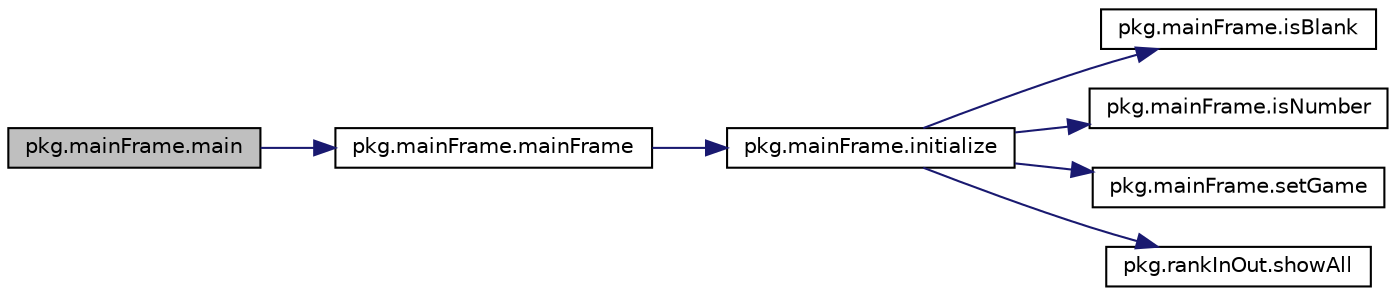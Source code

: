 digraph "pkg.mainFrame.main"
{
  edge [fontname="Helvetica",fontsize="10",labelfontname="Helvetica",labelfontsize="10"];
  node [fontname="Helvetica",fontsize="10",shape=record];
  rankdir="LR";
  Node1 [label="pkg.mainFrame.main",height=0.2,width=0.4,color="black", fillcolor="grey75", style="filled", fontcolor="black"];
  Node1 -> Node2 [color="midnightblue",fontsize="10",style="solid",fontname="Helvetica"];
  Node2 [label="pkg.mainFrame.mainFrame",height=0.2,width=0.4,color="black", fillcolor="white", style="filled",URL="$classpkg_1_1main_frame.html#a0edb10d75697656c940f3b5e3ba7d9ef"];
  Node2 -> Node3 [color="midnightblue",fontsize="10",style="solid",fontname="Helvetica"];
  Node3 [label="pkg.mainFrame.initialize",height=0.2,width=0.4,color="black", fillcolor="white", style="filled",URL="$classpkg_1_1main_frame.html#af97296a25c6856f7a7078d0418773229"];
  Node3 -> Node4 [color="midnightblue",fontsize="10",style="solid",fontname="Helvetica"];
  Node4 [label="pkg.mainFrame.isBlank",height=0.2,width=0.4,color="black", fillcolor="white", style="filled",URL="$classpkg_1_1main_frame.html#af58a9fa8a1605e5af98f91662963715b"];
  Node3 -> Node5 [color="midnightblue",fontsize="10",style="solid",fontname="Helvetica"];
  Node5 [label="pkg.mainFrame.isNumber",height=0.2,width=0.4,color="black", fillcolor="white", style="filled",URL="$classpkg_1_1main_frame.html#a7de04de5a18ef73c659082c62f4fd250"];
  Node3 -> Node6 [color="midnightblue",fontsize="10",style="solid",fontname="Helvetica"];
  Node6 [label="pkg.mainFrame.setGame",height=0.2,width=0.4,color="black", fillcolor="white", style="filled",URL="$classpkg_1_1main_frame.html#afee0fd4f159914a14f60d540051e99da"];
  Node3 -> Node7 [color="midnightblue",fontsize="10",style="solid",fontname="Helvetica"];
  Node7 [label="pkg.rankInOut.showAll",height=0.2,width=0.4,color="black", fillcolor="white", style="filled",URL="$classpkg_1_1rank_in_out.html#aac3fb70f8205bdfeb25a6c98a0f4aba8"];
}
